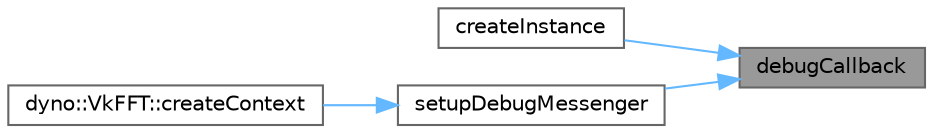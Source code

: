 digraph "debugCallback"
{
 // LATEX_PDF_SIZE
  bgcolor="transparent";
  edge [fontname=Helvetica,fontsize=10,labelfontname=Helvetica,labelfontsize=10];
  node [fontname=Helvetica,fontsize=10,shape=box,height=0.2,width=0.4];
  rankdir="RL";
  Node1 [id="Node000001",label="debugCallback",height=0.2,width=0.4,color="gray40", fillcolor="grey60", style="filled", fontcolor="black",tooltip=" "];
  Node1 -> Node2 [id="edge1_Node000001_Node000002",dir="back",color="steelblue1",style="solid",tooltip=" "];
  Node2 [id="Node000002",label="createInstance",height=0.2,width=0.4,color="grey40", fillcolor="white", style="filled",URL="$_vk_f_f_t___utils_8cpp.html#a7eb25f23fec708365a8bafa32ed40871",tooltip=" "];
  Node1 -> Node3 [id="edge2_Node000001_Node000003",dir="back",color="steelblue1",style="solid",tooltip=" "];
  Node3 [id="Node000003",label="setupDebugMessenger",height=0.2,width=0.4,color="grey40", fillcolor="white", style="filled",URL="$_vk_f_f_t___utils_8cpp.html#a5a7b3a26bbb587df60c32512f688fbbe",tooltip=" "];
  Node3 -> Node4 [id="edge3_Node000003_Node000004",dir="back",color="steelblue1",style="solid",tooltip=" "];
  Node4 [id="Node000004",label="dyno::VkFFT::createContext",height=0.2,width=0.4,color="grey40", fillcolor="white", style="filled",URL="$classdyno_1_1_vk_f_f_t.html#a0a7a99b82968f903b912e929c80e2a5c",tooltip=" "];
}
